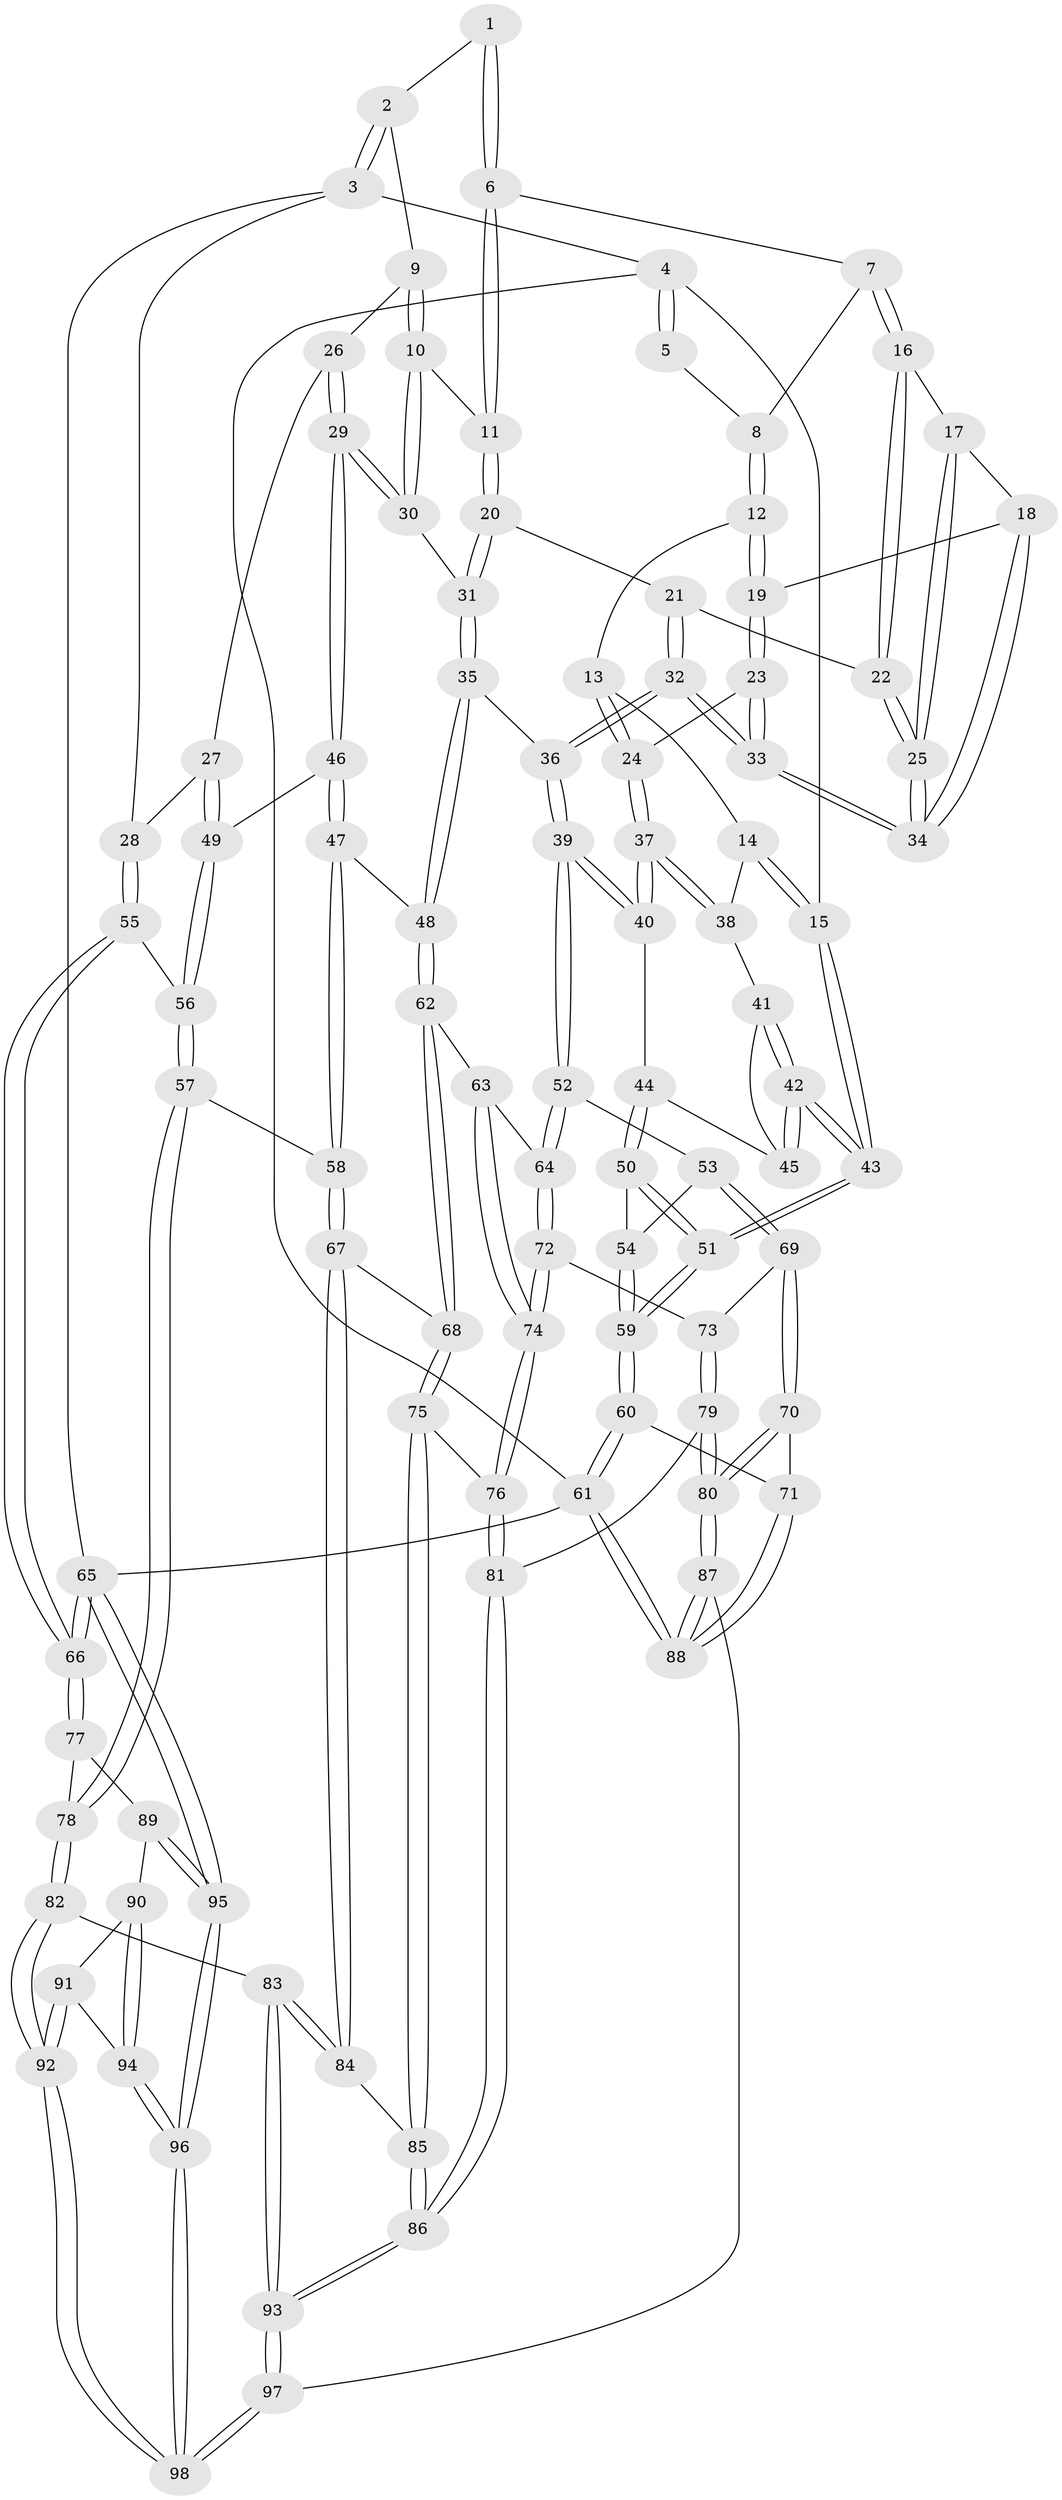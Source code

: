 // Generated by graph-tools (version 1.1) at 2025/38/03/09/25 02:38:51]
// undirected, 98 vertices, 242 edges
graph export_dot {
graph [start="1"]
  node [color=gray90,style=filled];
  1 [pos="+0.5151282819481536+0"];
  2 [pos="+0.6495840327567318+0"];
  3 [pos="+1+0"];
  4 [pos="+0+0"];
  5 [pos="+0.18441291857215014+0"];
  6 [pos="+0.5110567794448831+0"];
  7 [pos="+0.36611843361435553+0.06353866482880852"];
  8 [pos="+0.25241128445755895+0.037243867705524264"];
  9 [pos="+0.7205481260728426+0.08431935976230116"];
  10 [pos="+0.603500947605172+0.09229627020063864"];
  11 [pos="+0.5374059339795948+0.026459345866404"];
  12 [pos="+0.24352514905876918+0.0679995530104949"];
  13 [pos="+0.13803237275937555+0.08413238814285048"];
  14 [pos="+0.007539301655616593+0.048042591226915954"];
  15 [pos="+0+0"];
  16 [pos="+0.36832121798991263+0.08241157055281075"];
  17 [pos="+0.3440161800706403+0.10983993096063278"];
  18 [pos="+0.26598372671554465+0.12185025879226563"];
  19 [pos="+0.24958045392685965+0.11811302907885542"];
  20 [pos="+0.48604212657883444+0.11929734553684654"];
  21 [pos="+0.41750812643598584+0.12765580556232267"];
  22 [pos="+0.41433825823732695+0.12612654559110015"];
  23 [pos="+0.21488792629025655+0.1805104200616661"];
  24 [pos="+0.2136316826027712+0.1812155105974345"];
  25 [pos="+0.3434967101156397+0.1691886388498746"];
  26 [pos="+0.7211455905674239+0.08480958173813011"];
  27 [pos="+1+0.06356082773929134"];
  28 [pos="+1+0"];
  29 [pos="+0.7092982562325092+0.23581726390780527"];
  30 [pos="+0.6124821870730253+0.1516186002492481"];
  31 [pos="+0.509543085042904+0.2355941740954325"];
  32 [pos="+0.38198217625381214+0.2932120659046816"];
  33 [pos="+0.34515724327731084+0.24021471424371127"];
  34 [pos="+0.33981434887075984+0.17787505835289738"];
  35 [pos="+0.48499716655282454+0.3553223970151587"];
  36 [pos="+0.41142433997131+0.3633164148724895"];
  37 [pos="+0.17277794912484137+0.21980909646718425"];
  38 [pos="+0.10680104676344651+0.2122441357710939"];
  39 [pos="+0.3721569299669642+0.3919912024504126"];
  40 [pos="+0.22909309974765324+0.3581948524070427"];
  41 [pos="+0.10247380071188848+0.21785811783928227"];
  42 [pos="+0+0.34531708302399905"];
  43 [pos="+0+0.4056837761024939"];
  44 [pos="+0.17782176686604542+0.38161163696332945"];
  45 [pos="+0.11215992517916318+0.34985910454525676"];
  46 [pos="+0.7431684565285435+0.31812374653698133"];
  47 [pos="+0.6430389566830994+0.399299886607431"];
  48 [pos="+0.5932633380882033+0.39646312421180674"];
  49 [pos="+0.7795989914188464+0.31224575064920296"];
  50 [pos="+0.16664155804548336+0.3995702993821769"];
  51 [pos="+0+0.5027779484829185"];
  52 [pos="+0.35861856100783307+0.44226306271159144"];
  53 [pos="+0.1434990506696464+0.5835513897717376"];
  54 [pos="+0.1276506081664528+0.5748372841680537"];
  55 [pos="+1+0.5095380715367658"];
  56 [pos="+1+0.5175942145416594"];
  57 [pos="+0.825030643214282+0.6470583217090652"];
  58 [pos="+0.7425969112095658+0.6270559497143925"];
  59 [pos="+0+0.5524390564906455"];
  60 [pos="+0+0.7171985765747823"];
  61 [pos="+0+1"];
  62 [pos="+0.4923668428074493+0.6538002895455554"];
  63 [pos="+0.48569848932400844+0.6545483518709854"];
  64 [pos="+0.38357399006557574+0.6285144462316332"];
  65 [pos="+1+1"];
  66 [pos="+1+0.8631769617569335"];
  67 [pos="+0.6482182166889058+0.7003995055486654"];
  68 [pos="+0.524895745441344+0.6681645838865997"];
  69 [pos="+0.17442252309323883+0.6293826790560807"];
  70 [pos="+0.14310070405512715+0.7900575589833966"];
  71 [pos="+0.07555212302211876+0.8099878623014898"];
  72 [pos="+0.3451061843561426+0.6609616942582608"];
  73 [pos="+0.33264953983961393+0.6681514442470692"];
  74 [pos="+0.4456649918153133+0.8239045961567609"];
  75 [pos="+0.5108696015506198+0.828817447349853"];
  76 [pos="+0.445835484715241+0.8297322174805315"];
  77 [pos="+0.8788961856461042+0.801551575923417"];
  78 [pos="+0.8737143902962002+0.7972516833892566"];
  79 [pos="+0.28032522266181087+0.8614671109653358"];
  80 [pos="+0.27917503579795205+0.8625789811348541"];
  81 [pos="+0.441542925188399+0.8337301220924179"];
  82 [pos="+0.6971027446521164+0.9042763809198072"];
  83 [pos="+0.6573766736587133+0.8696606483756514"];
  84 [pos="+0.6311910059901028+0.8402548159912252"];
  85 [pos="+0.5927418065122592+0.8489953078777632"];
  86 [pos="+0.4784593382961031+0.9948637498353163"];
  87 [pos="+0.26443622278562157+1"];
  88 [pos="+0.11205287920157192+1"];
  89 [pos="+0.8843539980717687+0.9176819325629262"];
  90 [pos="+0.8707350300650322+0.9257569317679555"];
  91 [pos="+0.8077427299013986+0.9463541157195209"];
  92 [pos="+0.7020341013368713+0.9248626144781215"];
  93 [pos="+0.452829015419864+1"];
  94 [pos="+0.829267067304522+1"];
  95 [pos="+1+1"];
  96 [pos="+0.8326233828827432+1"];
  97 [pos="+0.43322005468845587+1"];
  98 [pos="+0.6797438394744374+1"];
  1 -- 2;
  1 -- 6;
  1 -- 6;
  2 -- 3;
  2 -- 3;
  2 -- 9;
  3 -- 4;
  3 -- 28;
  3 -- 65;
  4 -- 5;
  4 -- 5;
  4 -- 15;
  4 -- 61;
  5 -- 8;
  6 -- 7;
  6 -- 11;
  6 -- 11;
  7 -- 8;
  7 -- 16;
  7 -- 16;
  8 -- 12;
  8 -- 12;
  9 -- 10;
  9 -- 10;
  9 -- 26;
  10 -- 11;
  10 -- 30;
  10 -- 30;
  11 -- 20;
  11 -- 20;
  12 -- 13;
  12 -- 19;
  12 -- 19;
  13 -- 14;
  13 -- 24;
  13 -- 24;
  14 -- 15;
  14 -- 15;
  14 -- 38;
  15 -- 43;
  15 -- 43;
  16 -- 17;
  16 -- 22;
  16 -- 22;
  17 -- 18;
  17 -- 25;
  17 -- 25;
  18 -- 19;
  18 -- 34;
  18 -- 34;
  19 -- 23;
  19 -- 23;
  20 -- 21;
  20 -- 31;
  20 -- 31;
  21 -- 22;
  21 -- 32;
  21 -- 32;
  22 -- 25;
  22 -- 25;
  23 -- 24;
  23 -- 33;
  23 -- 33;
  24 -- 37;
  24 -- 37;
  25 -- 34;
  25 -- 34;
  26 -- 27;
  26 -- 29;
  26 -- 29;
  27 -- 28;
  27 -- 49;
  27 -- 49;
  28 -- 55;
  28 -- 55;
  29 -- 30;
  29 -- 30;
  29 -- 46;
  29 -- 46;
  30 -- 31;
  31 -- 35;
  31 -- 35;
  32 -- 33;
  32 -- 33;
  32 -- 36;
  32 -- 36;
  33 -- 34;
  33 -- 34;
  35 -- 36;
  35 -- 48;
  35 -- 48;
  36 -- 39;
  36 -- 39;
  37 -- 38;
  37 -- 38;
  37 -- 40;
  37 -- 40;
  38 -- 41;
  39 -- 40;
  39 -- 40;
  39 -- 52;
  39 -- 52;
  40 -- 44;
  41 -- 42;
  41 -- 42;
  41 -- 45;
  42 -- 43;
  42 -- 43;
  42 -- 45;
  42 -- 45;
  43 -- 51;
  43 -- 51;
  44 -- 45;
  44 -- 50;
  44 -- 50;
  46 -- 47;
  46 -- 47;
  46 -- 49;
  47 -- 48;
  47 -- 58;
  47 -- 58;
  48 -- 62;
  48 -- 62;
  49 -- 56;
  49 -- 56;
  50 -- 51;
  50 -- 51;
  50 -- 54;
  51 -- 59;
  51 -- 59;
  52 -- 53;
  52 -- 64;
  52 -- 64;
  53 -- 54;
  53 -- 69;
  53 -- 69;
  54 -- 59;
  54 -- 59;
  55 -- 56;
  55 -- 66;
  55 -- 66;
  56 -- 57;
  56 -- 57;
  57 -- 58;
  57 -- 78;
  57 -- 78;
  58 -- 67;
  58 -- 67;
  59 -- 60;
  59 -- 60;
  60 -- 61;
  60 -- 61;
  60 -- 71;
  61 -- 88;
  61 -- 88;
  61 -- 65;
  62 -- 63;
  62 -- 68;
  62 -- 68;
  63 -- 64;
  63 -- 74;
  63 -- 74;
  64 -- 72;
  64 -- 72;
  65 -- 66;
  65 -- 66;
  65 -- 95;
  65 -- 95;
  66 -- 77;
  66 -- 77;
  67 -- 68;
  67 -- 84;
  67 -- 84;
  68 -- 75;
  68 -- 75;
  69 -- 70;
  69 -- 70;
  69 -- 73;
  70 -- 71;
  70 -- 80;
  70 -- 80;
  71 -- 88;
  71 -- 88;
  72 -- 73;
  72 -- 74;
  72 -- 74;
  73 -- 79;
  73 -- 79;
  74 -- 76;
  74 -- 76;
  75 -- 76;
  75 -- 85;
  75 -- 85;
  76 -- 81;
  76 -- 81;
  77 -- 78;
  77 -- 89;
  78 -- 82;
  78 -- 82;
  79 -- 80;
  79 -- 80;
  79 -- 81;
  80 -- 87;
  80 -- 87;
  81 -- 86;
  81 -- 86;
  82 -- 83;
  82 -- 92;
  82 -- 92;
  83 -- 84;
  83 -- 84;
  83 -- 93;
  83 -- 93;
  84 -- 85;
  85 -- 86;
  85 -- 86;
  86 -- 93;
  86 -- 93;
  87 -- 88;
  87 -- 88;
  87 -- 97;
  89 -- 90;
  89 -- 95;
  89 -- 95;
  90 -- 91;
  90 -- 94;
  90 -- 94;
  91 -- 92;
  91 -- 92;
  91 -- 94;
  92 -- 98;
  92 -- 98;
  93 -- 97;
  93 -- 97;
  94 -- 96;
  94 -- 96;
  95 -- 96;
  95 -- 96;
  96 -- 98;
  96 -- 98;
  97 -- 98;
  97 -- 98;
}
